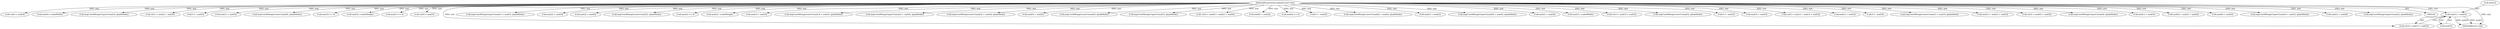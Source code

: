 digraph "0_poppler_a9b8ab4657dec65b8b86c225d12c533ad7e984e2@array" {
"1000221" [label="(Call,mat[1] + mat[5])"];
"1000105" [label="(MethodParameterIn,SplashCoord *mat)"];
"1000140" [label="(Call,vx[0] = mat[4])"];
"1000552" [label="(Call,mat[0] / scaledWidth)"];
"1000418" [label="(Call,imgCoordMungeUpperC(mat[5], glyphMode))"];
"1000154" [label="(Call,vx[1] = mat[2] + mat[4])"];
"1001682" [label="(Call,0.5 - mat[4])"];
"1000424" [label="(Call,mat[1] + mat[5])"];
"1000459" [label="(Call,imgCoordMungeLowerC(mat[4], glyphMode))"];
"1000484" [label="(Call,mat[3] >= 0)"];
"1000573" [label="(Call,mat[3] / scaledHeight)"];
"1000390" [label="(Call,mat[1] >= 0)"];
"1000147" [label="(Call,vy[0] = mat[5])"];
"1000399" [label="(Call,imgCoordMungeUpperC(mat[1] + mat[5], glyphMode))"];
"1000475" [label="(Call,mat[2] + mat[4])"];
"1000451" [label="(Call,mat[2] + mat[4])"];
"1000408" [label="(Call,imgCoordMungeLowerC(mat[5], glyphMode))"];
"1000441" [label="(Call,mat[2] >= 0)"];
"1000566" [label="(Call,mat[2] / scaledHeight)"];
"1000169" [label="(Call,mat[3] + mat[5])"];
"1000517" [label="(Call,imgCoordMungeLowerC(mat[3] + mat[5], glyphMode))"];
"1000217" [label="(Call,vy[3] = mat[1] + mat[5])"];
"1000450" [label="(Call,imgCoordMungeUpperC(mat[2] + mat[4], glyphMode))"];
"1000474" [label="(Call,imgCoordMungeLowerC(mat[2] + mat[4], glyphMode))"];
"1000210" [label="(Call,mat[0] + mat[4])"];
"1000365" [label="(Call,imgCoordMungeLowerC(mat[4], glyphMode))"];
"1000512" [label="(Call,imgCoordMungeUpperC(mat[5], glyphMode))"];
"1001774" [label="(MethodReturn,void)"];
"1000176" [label="(Call,vx[2] = mat[0] + mat[2] + mat[4])"];
"1000357" [label="(Call,mat[0] + mat[4])"];
"1000347" [label="(Call,mat[0] >= 0)"];
"1001656" [label="(Call,0.5 - mat[4])"];
"1000380" [label="(Call,imgCoordMungeLowerC(mat[0] + mat[4], glyphMode))"];
"1000222" [label="(Call,mat[1])"];
"1000199" [label="(Call,mat[3] + mat[5])"];
"1000356" [label="(Call,imgCoordMungeUpperC(mat[0] + mat[4], glyphMode))"];
"1000158" [label="(Call,mat[2] + mat[4])"];
"1000559" [label="(Call,mat[1] / scaledWidth)"];
"1000165" [label="(Call,vy[1] = mat[3] + mat[5])"];
"1000502" [label="(Call,imgCoordMungeLowerC(mat[5], glyphMode))"];
"1001667" [label="(Call,0.5 - mat[5])"];
"1000225" [label="(Call,mat[5])"];
"1000494" [label="(Call,mat[3] + mat[5])"];
"1000221" [label="(Call,mat[1] + mat[5])"];
"1000191" [label="(Call,vy[2] = mat[1] + mat[3] + mat[5])"];
"1000518" [label="(Call,mat[3] + mat[5])"];
"1001693" [label="(Call,0.5 - mat[5])"];
"1000423" [label="(Call,imgCoordMungeLowerC(mat[1] + mat[5], glyphMode))"];
"1000195" [label="(Call,mat[1] + mat[3] + mat[5])"];
"1000206" [label="(Call,vx[3] = mat[0] + mat[4])"];
"1000375" [label="(Call,imgCoordMungeUpperC(mat[4], glyphMode))"];
"1000400" [label="(Call,mat[1] + mat[5])"];
"1000180" [label="(Call,mat[0] + mat[2] + mat[4])"];
"1000381" [label="(Call,mat[0] + mat[4])"];
"1000493" [label="(Call,imgCoordMungeUpperC(mat[3] + mat[5], glyphMode))"];
"1000105" [label="(MethodParameterIn,SplashCoord *mat)"];
"1000184" [label="(Call,mat[2] + mat[4])"];
"1000469" [label="(Call,imgCoordMungeUpperC(mat[4], glyphMode))"];
"1000221" -> "1000217"  [label="AST: "];
"1000221" -> "1000225"  [label="CFG: "];
"1000222" -> "1000221"  [label="AST: "];
"1000225" -> "1000221"  [label="AST: "];
"1000217" -> "1000221"  [label="CFG: "];
"1000221" -> "1001774"  [label="DDG: mat[5]"];
"1000221" -> "1001774"  [label="DDG: mat[1]"];
"1000105" -> "1000221"  [label="DDG: mat"];
"1000105" -> "1000100"  [label="AST: "];
"1000105" -> "1001774"  [label="DDG: mat"];
"1000105" -> "1000140"  [label="DDG: mat"];
"1000105" -> "1000147"  [label="DDG: mat"];
"1000105" -> "1000154"  [label="DDG: mat"];
"1000105" -> "1000158"  [label="DDG: mat"];
"1000105" -> "1000165"  [label="DDG: mat"];
"1000105" -> "1000169"  [label="DDG: mat"];
"1000105" -> "1000176"  [label="DDG: mat"];
"1000105" -> "1000180"  [label="DDG: mat"];
"1000105" -> "1000184"  [label="DDG: mat"];
"1000105" -> "1000191"  [label="DDG: mat"];
"1000105" -> "1000195"  [label="DDG: mat"];
"1000105" -> "1000199"  [label="DDG: mat"];
"1000105" -> "1000206"  [label="DDG: mat"];
"1000105" -> "1000210"  [label="DDG: mat"];
"1000105" -> "1000217"  [label="DDG: mat"];
"1000105" -> "1000347"  [label="DDG: mat"];
"1000105" -> "1000356"  [label="DDG: mat"];
"1000105" -> "1000357"  [label="DDG: mat"];
"1000105" -> "1000365"  [label="DDG: mat"];
"1000105" -> "1000375"  [label="DDG: mat"];
"1000105" -> "1000380"  [label="DDG: mat"];
"1000105" -> "1000381"  [label="DDG: mat"];
"1000105" -> "1000390"  [label="DDG: mat"];
"1000105" -> "1000399"  [label="DDG: mat"];
"1000105" -> "1000400"  [label="DDG: mat"];
"1000105" -> "1000408"  [label="DDG: mat"];
"1000105" -> "1000418"  [label="DDG: mat"];
"1000105" -> "1000423"  [label="DDG: mat"];
"1000105" -> "1000424"  [label="DDG: mat"];
"1000105" -> "1000441"  [label="DDG: mat"];
"1000105" -> "1000450"  [label="DDG: mat"];
"1000105" -> "1000451"  [label="DDG: mat"];
"1000105" -> "1000459"  [label="DDG: mat"];
"1000105" -> "1000469"  [label="DDG: mat"];
"1000105" -> "1000474"  [label="DDG: mat"];
"1000105" -> "1000475"  [label="DDG: mat"];
"1000105" -> "1000484"  [label="DDG: mat"];
"1000105" -> "1000493"  [label="DDG: mat"];
"1000105" -> "1000494"  [label="DDG: mat"];
"1000105" -> "1000502"  [label="DDG: mat"];
"1000105" -> "1000512"  [label="DDG: mat"];
"1000105" -> "1000517"  [label="DDG: mat"];
"1000105" -> "1000518"  [label="DDG: mat"];
"1000105" -> "1000552"  [label="DDG: mat"];
"1000105" -> "1000559"  [label="DDG: mat"];
"1000105" -> "1000566"  [label="DDG: mat"];
"1000105" -> "1000573"  [label="DDG: mat"];
"1000105" -> "1001656"  [label="DDG: mat"];
"1000105" -> "1001667"  [label="DDG: mat"];
"1000105" -> "1001682"  [label="DDG: mat"];
"1000105" -> "1001693"  [label="DDG: mat"];
}
